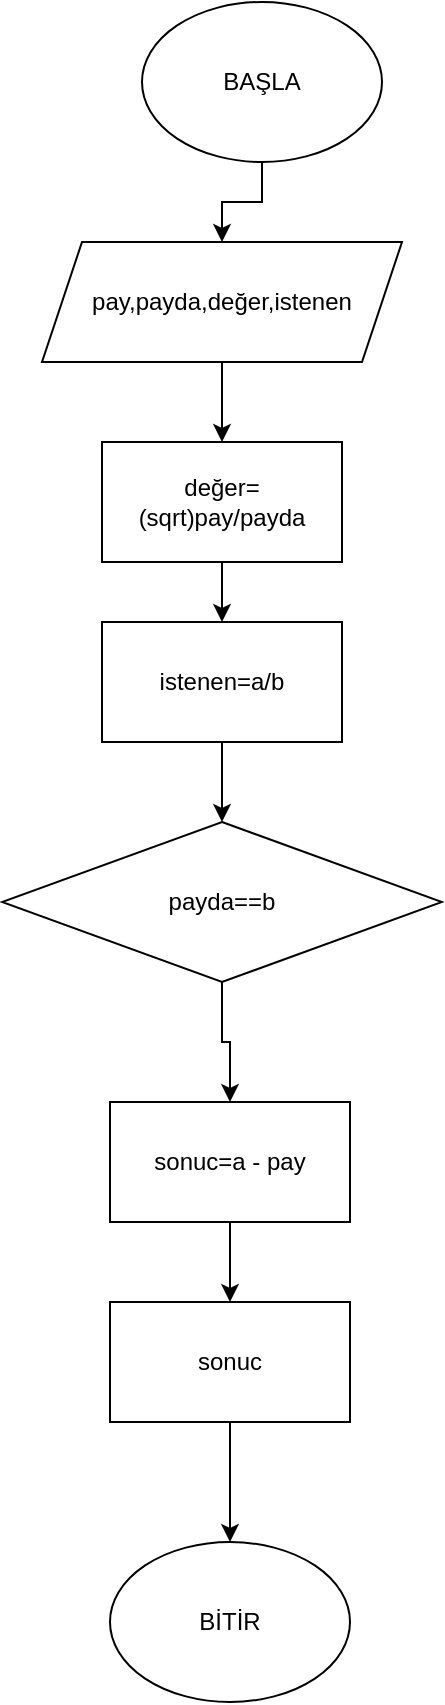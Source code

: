 <mxfile version="14.9.9" type="device"><diagram id="j4O1j8OItk8MNGROtVjy" name="Page-5"><mxGraphModel dx="1038" dy="521" grid="1" gridSize="10" guides="1" tooltips="1" connect="1" arrows="1" fold="1" page="1" pageScale="1" pageWidth="827" pageHeight="1169" math="0" shadow="0"><root><mxCell id="vpmq-zco4tqjHY_LJzWG-0"/><mxCell id="vpmq-zco4tqjHY_LJzWG-1" parent="vpmq-zco4tqjHY_LJzWG-0"/><mxCell id="nswbdvRZluZ6REbRbzsp-1" value="" style="edgeStyle=orthogonalEdgeStyle;rounded=0;orthogonalLoop=1;jettySize=auto;html=1;" parent="vpmq-zco4tqjHY_LJzWG-1" source="3Tf_uoXc6XY9vtu4-vwX-0" target="nswbdvRZluZ6REbRbzsp-0" edge="1"><mxGeometry relative="1" as="geometry"/></mxCell><mxCell id="3Tf_uoXc6XY9vtu4-vwX-0" value="BAŞLA" style="ellipse;whiteSpace=wrap;html=1;" parent="vpmq-zco4tqjHY_LJzWG-1" vertex="1"><mxGeometry x="310" y="30" width="120" height="80" as="geometry"/></mxCell><mxCell id="nswbdvRZluZ6REbRbzsp-3" value="" style="edgeStyle=orthogonalEdgeStyle;rounded=0;orthogonalLoop=1;jettySize=auto;html=1;" parent="vpmq-zco4tqjHY_LJzWG-1" source="nswbdvRZluZ6REbRbzsp-0" target="nswbdvRZluZ6REbRbzsp-2" edge="1"><mxGeometry relative="1" as="geometry"/></mxCell><mxCell id="nswbdvRZluZ6REbRbzsp-0" value="pay,payda,değer,istenen" style="shape=parallelogram;perimeter=parallelogramPerimeter;whiteSpace=wrap;html=1;fixedSize=1;" parent="vpmq-zco4tqjHY_LJzWG-1" vertex="1"><mxGeometry x="260" y="150" width="180" height="60" as="geometry"/></mxCell><mxCell id="nswbdvRZluZ6REbRbzsp-5" value="" style="edgeStyle=orthogonalEdgeStyle;rounded=0;orthogonalLoop=1;jettySize=auto;html=1;" parent="vpmq-zco4tqjHY_LJzWG-1" source="nswbdvRZluZ6REbRbzsp-2" target="nswbdvRZluZ6REbRbzsp-4" edge="1"><mxGeometry relative="1" as="geometry"/></mxCell><mxCell id="nswbdvRZluZ6REbRbzsp-2" value="değer=(sqrt)pay/payda" style="rounded=0;whiteSpace=wrap;html=1;" parent="vpmq-zco4tqjHY_LJzWG-1" vertex="1"><mxGeometry x="290" y="250" width="120" height="60" as="geometry"/></mxCell><mxCell id="DjH4SZ4qG-U_qAnXpK80-1" value="" style="edgeStyle=orthogonalEdgeStyle;rounded=0;orthogonalLoop=1;jettySize=auto;html=1;" parent="vpmq-zco4tqjHY_LJzWG-1" source="nswbdvRZluZ6REbRbzsp-4" target="DjH4SZ4qG-U_qAnXpK80-0" edge="1"><mxGeometry relative="1" as="geometry"/></mxCell><mxCell id="nswbdvRZluZ6REbRbzsp-4" value="istenen=a/b" style="rounded=0;whiteSpace=wrap;html=1;" parent="vpmq-zco4tqjHY_LJzWG-1" vertex="1"><mxGeometry x="290" y="340" width="120" height="60" as="geometry"/></mxCell><mxCell id="DjH4SZ4qG-U_qAnXpK80-3" value="" style="edgeStyle=orthogonalEdgeStyle;rounded=0;orthogonalLoop=1;jettySize=auto;html=1;" parent="vpmq-zco4tqjHY_LJzWG-1" source="DjH4SZ4qG-U_qAnXpK80-0" target="DjH4SZ4qG-U_qAnXpK80-2" edge="1"><mxGeometry relative="1" as="geometry"/></mxCell><mxCell id="DjH4SZ4qG-U_qAnXpK80-0" value="payda==b" style="rhombus;whiteSpace=wrap;html=1;" parent="vpmq-zco4tqjHY_LJzWG-1" vertex="1"><mxGeometry x="240" y="440" width="220" height="80" as="geometry"/></mxCell><mxCell id="DjH4SZ4qG-U_qAnXpK80-5" value="" style="edgeStyle=orthogonalEdgeStyle;rounded=0;orthogonalLoop=1;jettySize=auto;html=1;" parent="vpmq-zco4tqjHY_LJzWG-1" source="DjH4SZ4qG-U_qAnXpK80-2" target="DjH4SZ4qG-U_qAnXpK80-4" edge="1"><mxGeometry relative="1" as="geometry"/></mxCell><mxCell id="DjH4SZ4qG-U_qAnXpK80-2" value="sonuc=a - pay" style="rounded=0;whiteSpace=wrap;html=1;" parent="vpmq-zco4tqjHY_LJzWG-1" vertex="1"><mxGeometry x="294" y="580" width="120" height="60" as="geometry"/></mxCell><mxCell id="DjH4SZ4qG-U_qAnXpK80-7" value="" style="edgeStyle=orthogonalEdgeStyle;rounded=0;orthogonalLoop=1;jettySize=auto;html=1;" parent="vpmq-zco4tqjHY_LJzWG-1" source="DjH4SZ4qG-U_qAnXpK80-4" target="DjH4SZ4qG-U_qAnXpK80-6" edge="1"><mxGeometry relative="1" as="geometry"/></mxCell><mxCell id="DjH4SZ4qG-U_qAnXpK80-4" value="sonuc" style="rounded=0;whiteSpace=wrap;html=1;" parent="vpmq-zco4tqjHY_LJzWG-1" vertex="1"><mxGeometry x="294" y="680" width="120" height="60" as="geometry"/></mxCell><mxCell id="DjH4SZ4qG-U_qAnXpK80-6" value="BİTİR" style="ellipse;whiteSpace=wrap;html=1;" parent="vpmq-zco4tqjHY_LJzWG-1" vertex="1"><mxGeometry x="294" y="800" width="120" height="80" as="geometry"/></mxCell></root></mxGraphModel></diagram></mxfile>